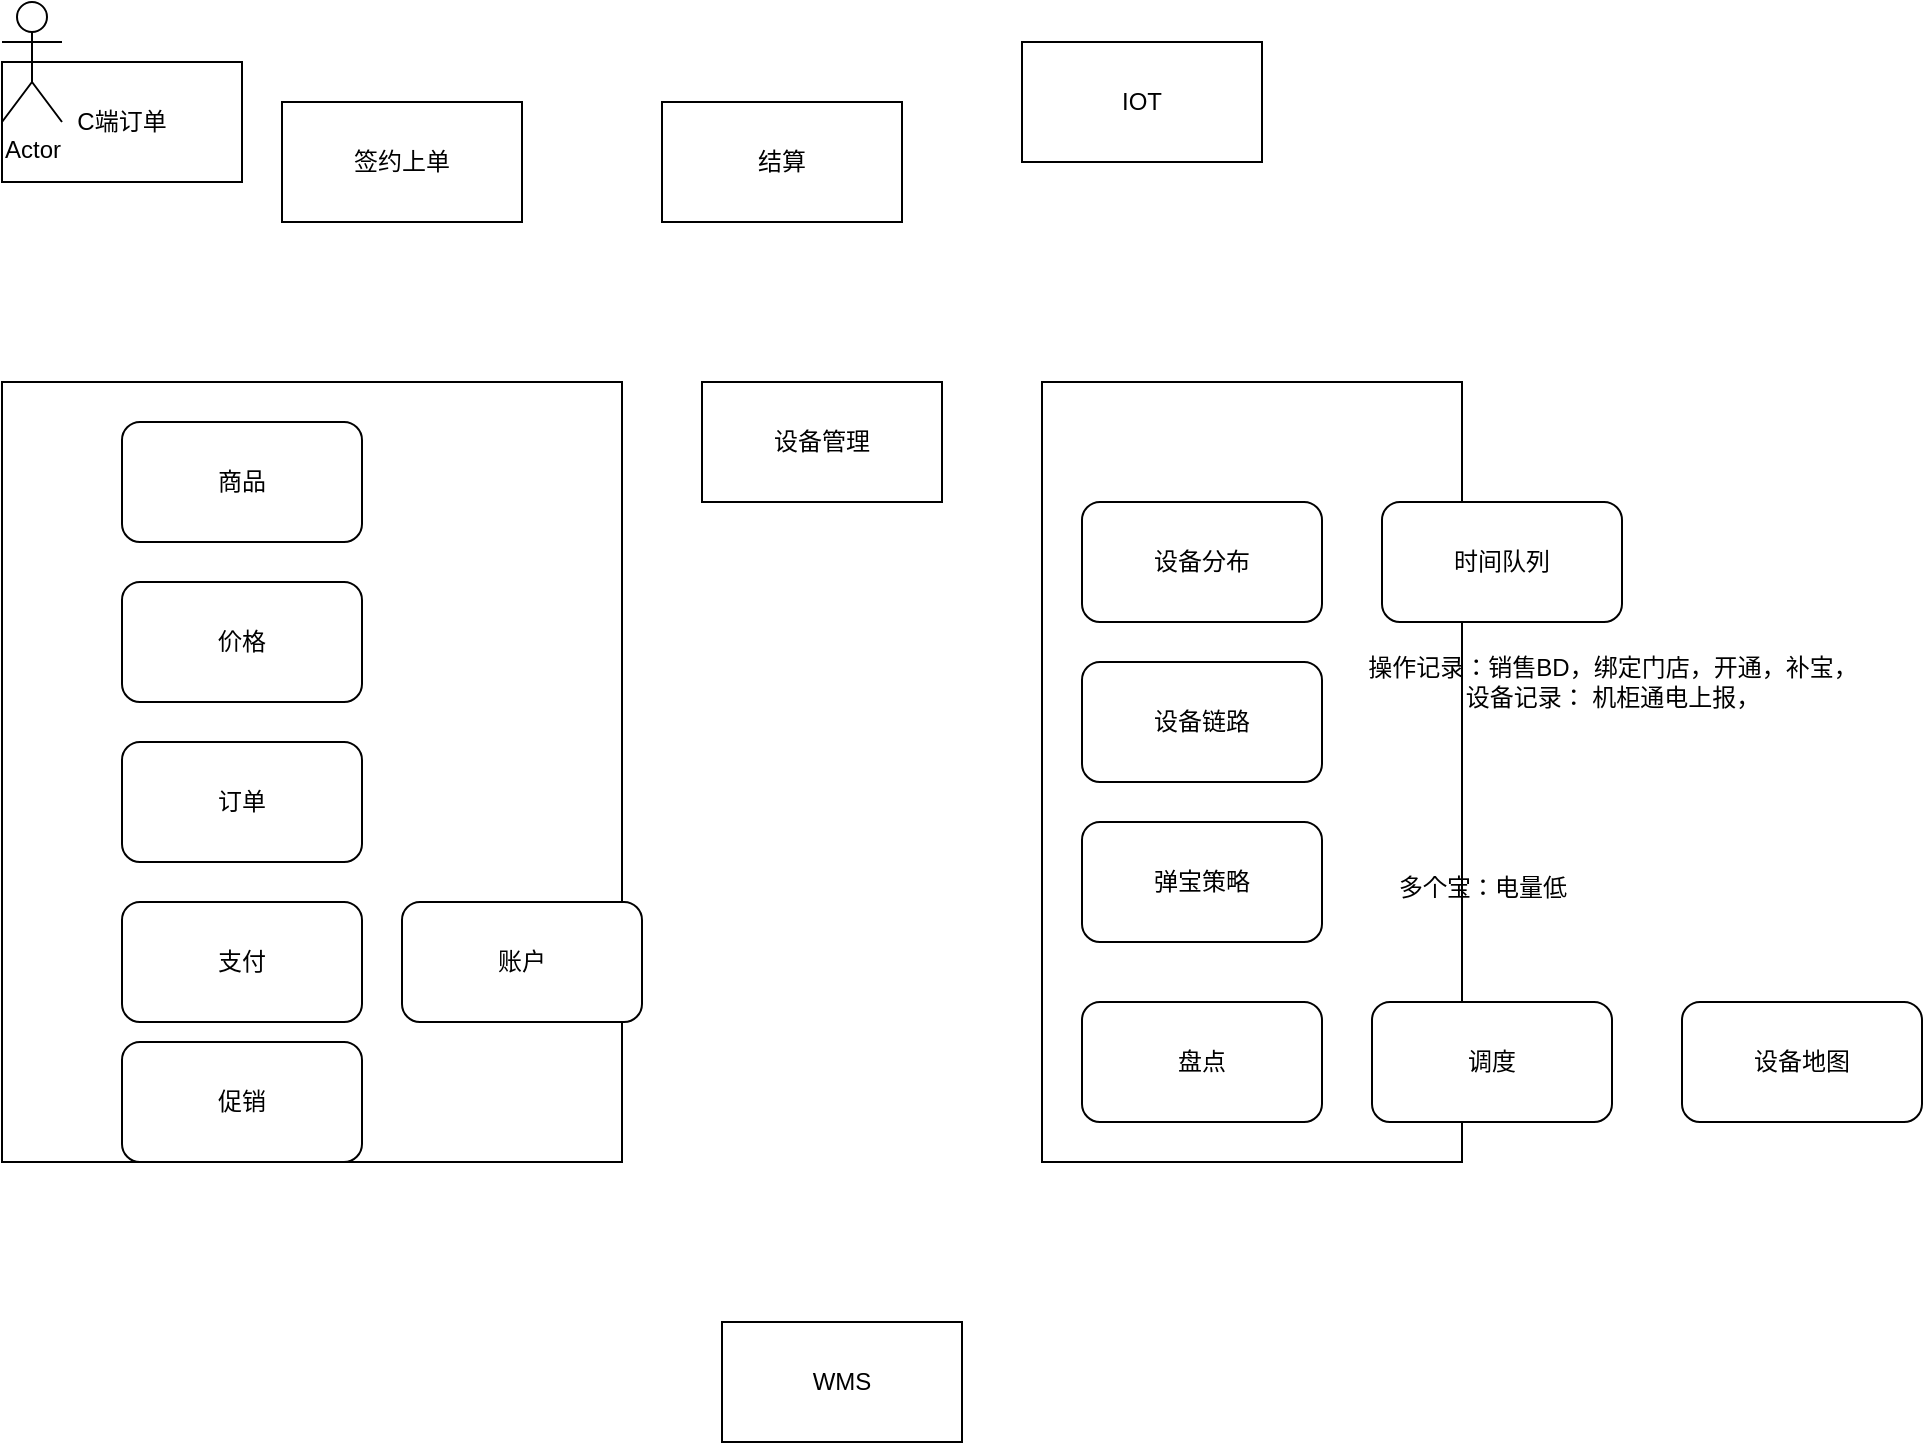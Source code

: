 <mxfile version="26.0.2">
  <diagram name="第 1 页" id="a5keI3PnLeAjDiGAIbjh">
    <mxGraphModel dx="1186" dy="616" grid="1" gridSize="10" guides="1" tooltips="1" connect="1" arrows="1" fold="1" page="1" pageScale="1" pageWidth="827" pageHeight="1169" math="0" shadow="0">
      <root>
        <mxCell id="0" />
        <mxCell id="1" parent="0" />
        <mxCell id="sCAQIqwbc0dpGqEKPcmR-1" value="售卖" style="rounded=0;whiteSpace=wrap;html=1;" vertex="1" parent="1">
          <mxGeometry x="70" y="260" width="310" height="390" as="geometry" />
        </mxCell>
        <mxCell id="sCAQIqwbc0dpGqEKPcmR-2" value="设备管理" style="rounded=0;whiteSpace=wrap;html=1;" vertex="1" parent="1">
          <mxGeometry x="420" y="260" width="120" height="60" as="geometry" />
        </mxCell>
        <mxCell id="sCAQIqwbc0dpGqEKPcmR-3" value="设备运营" style="rounded=0;whiteSpace=wrap;html=1;" vertex="1" parent="1">
          <mxGeometry x="590" y="260" width="210" height="390" as="geometry" />
        </mxCell>
        <mxCell id="sCAQIqwbc0dpGqEKPcmR-4" value="商品" style="rounded=1;whiteSpace=wrap;html=1;" vertex="1" parent="1">
          <mxGeometry x="130" y="280" width="120" height="60" as="geometry" />
        </mxCell>
        <mxCell id="sCAQIqwbc0dpGqEKPcmR-5" value="价格" style="rounded=1;whiteSpace=wrap;html=1;" vertex="1" parent="1">
          <mxGeometry x="130" y="360" width="120" height="60" as="geometry" />
        </mxCell>
        <mxCell id="sCAQIqwbc0dpGqEKPcmR-6" value="订单" style="rounded=1;whiteSpace=wrap;html=1;" vertex="1" parent="1">
          <mxGeometry x="130" y="440" width="120" height="60" as="geometry" />
        </mxCell>
        <mxCell id="sCAQIqwbc0dpGqEKPcmR-7" value="支付" style="rounded=1;whiteSpace=wrap;html=1;" vertex="1" parent="1">
          <mxGeometry x="130" y="520" width="120" height="60" as="geometry" />
        </mxCell>
        <mxCell id="sCAQIqwbc0dpGqEKPcmR-8" value="账户" style="rounded=1;whiteSpace=wrap;html=1;" vertex="1" parent="1">
          <mxGeometry x="270" y="520" width="120" height="60" as="geometry" />
        </mxCell>
        <mxCell id="sCAQIqwbc0dpGqEKPcmR-9" value="促销" style="rounded=1;whiteSpace=wrap;html=1;" vertex="1" parent="1">
          <mxGeometry x="130" y="590" width="120" height="60" as="geometry" />
        </mxCell>
        <mxCell id="sCAQIqwbc0dpGqEKPcmR-10" value="设备分布" style="rounded=1;whiteSpace=wrap;html=1;" vertex="1" parent="1">
          <mxGeometry x="610" y="320" width="120" height="60" as="geometry" />
        </mxCell>
        <mxCell id="sCAQIqwbc0dpGqEKPcmR-11" value="设备链路" style="rounded=1;whiteSpace=wrap;html=1;" vertex="1" parent="1">
          <mxGeometry x="610" y="400" width="120" height="60" as="geometry" />
        </mxCell>
        <mxCell id="sCAQIqwbc0dpGqEKPcmR-12" value="弹宝策略" style="rounded=1;whiteSpace=wrap;html=1;" vertex="1" parent="1">
          <mxGeometry x="610" y="480" width="120" height="60" as="geometry" />
        </mxCell>
        <mxCell id="sCAQIqwbc0dpGqEKPcmR-13" value="C端订单" style="rounded=0;whiteSpace=wrap;html=1;" vertex="1" parent="1">
          <mxGeometry x="70" y="100" width="120" height="60" as="geometry" />
        </mxCell>
        <mxCell id="sCAQIqwbc0dpGqEKPcmR-14" value="操作记录：销售BD，绑定门店，开通，补宝，&lt;div&gt;设备记录： 机柜通电上报，&lt;/div&gt;" style="text;html=1;align=center;verticalAlign=middle;resizable=0;points=[];autosize=1;strokeColor=none;fillColor=none;" vertex="1" parent="1">
          <mxGeometry x="740" y="390" width="270" height="40" as="geometry" />
        </mxCell>
        <mxCell id="sCAQIqwbc0dpGqEKPcmR-15" value="多个宝：电量低" style="text;html=1;align=center;verticalAlign=middle;resizable=0;points=[];autosize=1;strokeColor=none;fillColor=none;" vertex="1" parent="1">
          <mxGeometry x="755" y="498" width="110" height="30" as="geometry" />
        </mxCell>
        <mxCell id="sCAQIqwbc0dpGqEKPcmR-16" value="IOT" style="rounded=0;whiteSpace=wrap;html=1;" vertex="1" parent="1">
          <mxGeometry x="580" y="90" width="120" height="60" as="geometry" />
        </mxCell>
        <mxCell id="sCAQIqwbc0dpGqEKPcmR-17" value="结算" style="rounded=0;whiteSpace=wrap;html=1;" vertex="1" parent="1">
          <mxGeometry x="400" y="120" width="120" height="60" as="geometry" />
        </mxCell>
        <mxCell id="sCAQIqwbc0dpGqEKPcmR-19" value="时间队列" style="rounded=1;whiteSpace=wrap;html=1;" vertex="1" parent="1">
          <mxGeometry x="760" y="320" width="120" height="60" as="geometry" />
        </mxCell>
        <mxCell id="sCAQIqwbc0dpGqEKPcmR-20" value="Actor" style="shape=umlActor;verticalLabelPosition=bottom;verticalAlign=top;html=1;outlineConnect=0;" vertex="1" parent="1">
          <mxGeometry x="70" y="70" width="30" height="60" as="geometry" />
        </mxCell>
        <mxCell id="sCAQIqwbc0dpGqEKPcmR-22" value="签约上单" style="rounded=0;whiteSpace=wrap;html=1;" vertex="1" parent="1">
          <mxGeometry x="210" y="120" width="120" height="60" as="geometry" />
        </mxCell>
        <mxCell id="sCAQIqwbc0dpGqEKPcmR-23" value="盘点" style="rounded=1;whiteSpace=wrap;html=1;" vertex="1" parent="1">
          <mxGeometry x="610" y="570" width="120" height="60" as="geometry" />
        </mxCell>
        <mxCell id="sCAQIqwbc0dpGqEKPcmR-24" value="调度" style="rounded=1;whiteSpace=wrap;html=1;" vertex="1" parent="1">
          <mxGeometry x="755" y="570" width="120" height="60" as="geometry" />
        </mxCell>
        <mxCell id="sCAQIqwbc0dpGqEKPcmR-25" value="设备地图" style="rounded=1;whiteSpace=wrap;html=1;" vertex="1" parent="1">
          <mxGeometry x="910" y="570" width="120" height="60" as="geometry" />
        </mxCell>
        <mxCell id="sCAQIqwbc0dpGqEKPcmR-26" value="WMS" style="rounded=0;whiteSpace=wrap;html=1;" vertex="1" parent="1">
          <mxGeometry x="430" y="730" width="120" height="60" as="geometry" />
        </mxCell>
      </root>
    </mxGraphModel>
  </diagram>
</mxfile>
